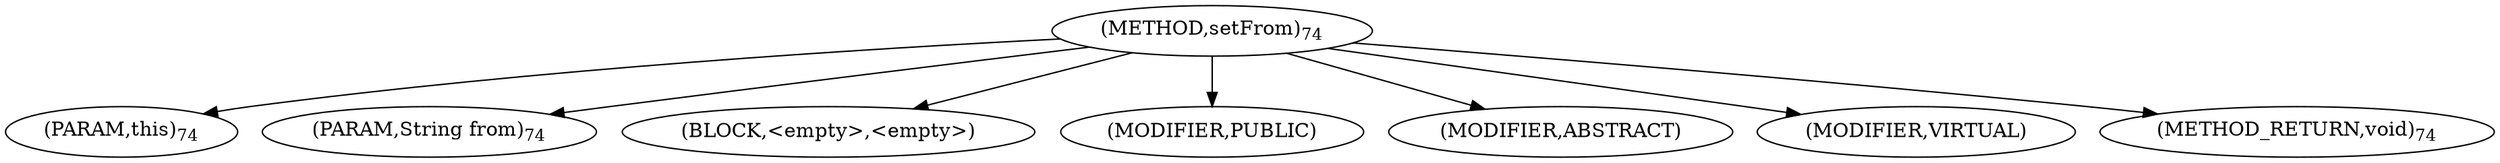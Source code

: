 digraph "setFrom" {  
"8" [label = <(METHOD,setFrom)<SUB>74</SUB>> ]
"9" [label = <(PARAM,this)<SUB>74</SUB>> ]
"10" [label = <(PARAM,String from)<SUB>74</SUB>> ]
"11" [label = <(BLOCK,&lt;empty&gt;,&lt;empty&gt;)> ]
"12" [label = <(MODIFIER,PUBLIC)> ]
"13" [label = <(MODIFIER,ABSTRACT)> ]
"14" [label = <(MODIFIER,VIRTUAL)> ]
"15" [label = <(METHOD_RETURN,void)<SUB>74</SUB>> ]
  "8" -> "9" 
  "8" -> "10" 
  "8" -> "11" 
  "8" -> "12" 
  "8" -> "13" 
  "8" -> "14" 
  "8" -> "15" 
}
